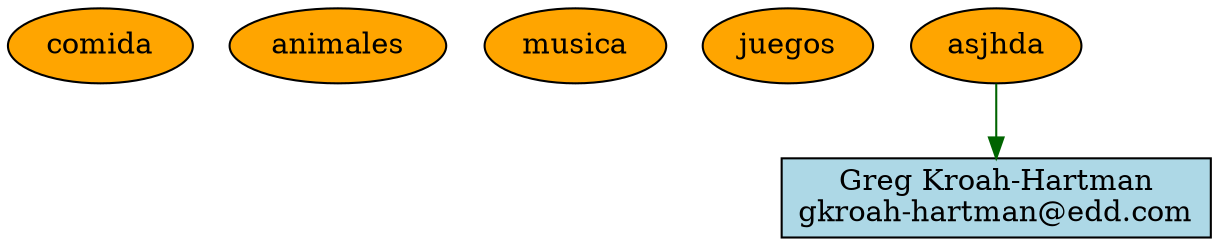 digraph Comunidades {
  rankdir=TB;
  node [shape=box, style=filled, fillcolor=lightblue];
  edge [color=darkgreen];

  "comida" [shape=ellipse, fillcolor=orange];

  "animales" [shape=ellipse, fillcolor=orange];

  "musica" [shape=ellipse, fillcolor=orange];

  "juegos" [shape=ellipse, fillcolor=orange];

  "asjhda" [shape=ellipse, fillcolor=orange];
  "gkroah-hartman@edd.com" [label="Greg Kroah-Hartman\ngkroah-hartman@edd.com"];
  "asjhda" -> "gkroah-hartman@edd.com";

}
